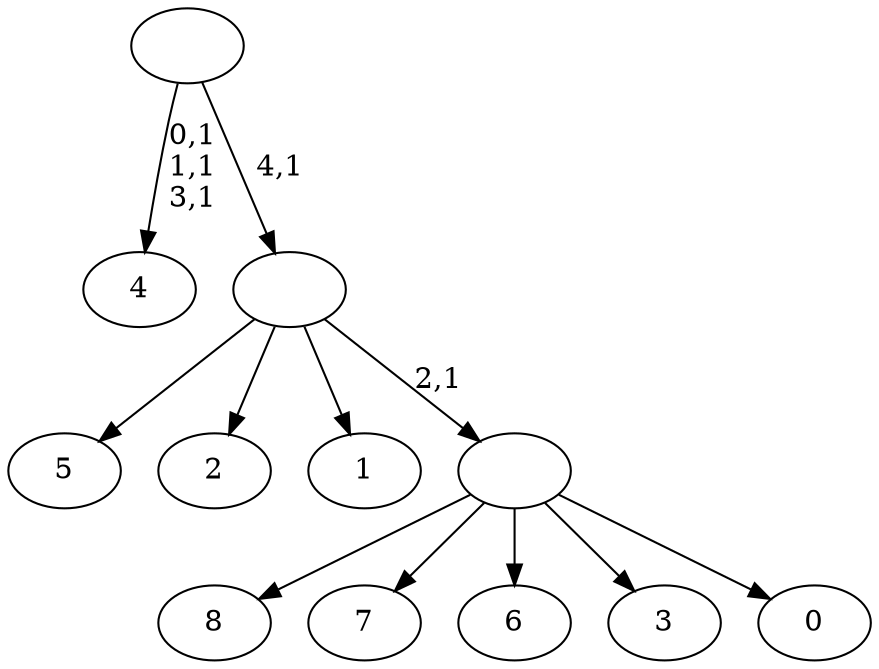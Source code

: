 digraph T {
	14 [label="8"]
	13 [label="7"]
	12 [label="6"]
	11 [label="5"]
	10 [label="4"]
	6 [label="3"]
	5 [label="2"]
	4 [label="1"]
	3 [label="0"]
	2 [label=""]
	1 [label=""]
	0 [label=""]
	2 -> 14 [label=""]
	2 -> 13 [label=""]
	2 -> 12 [label=""]
	2 -> 6 [label=""]
	2 -> 3 [label=""]
	1 -> 11 [label=""]
	1 -> 5 [label=""]
	1 -> 4 [label=""]
	1 -> 2 [label="2,1"]
	0 -> 10 [label="0,1\n1,1\n3,1"]
	0 -> 1 [label="4,1"]
}

